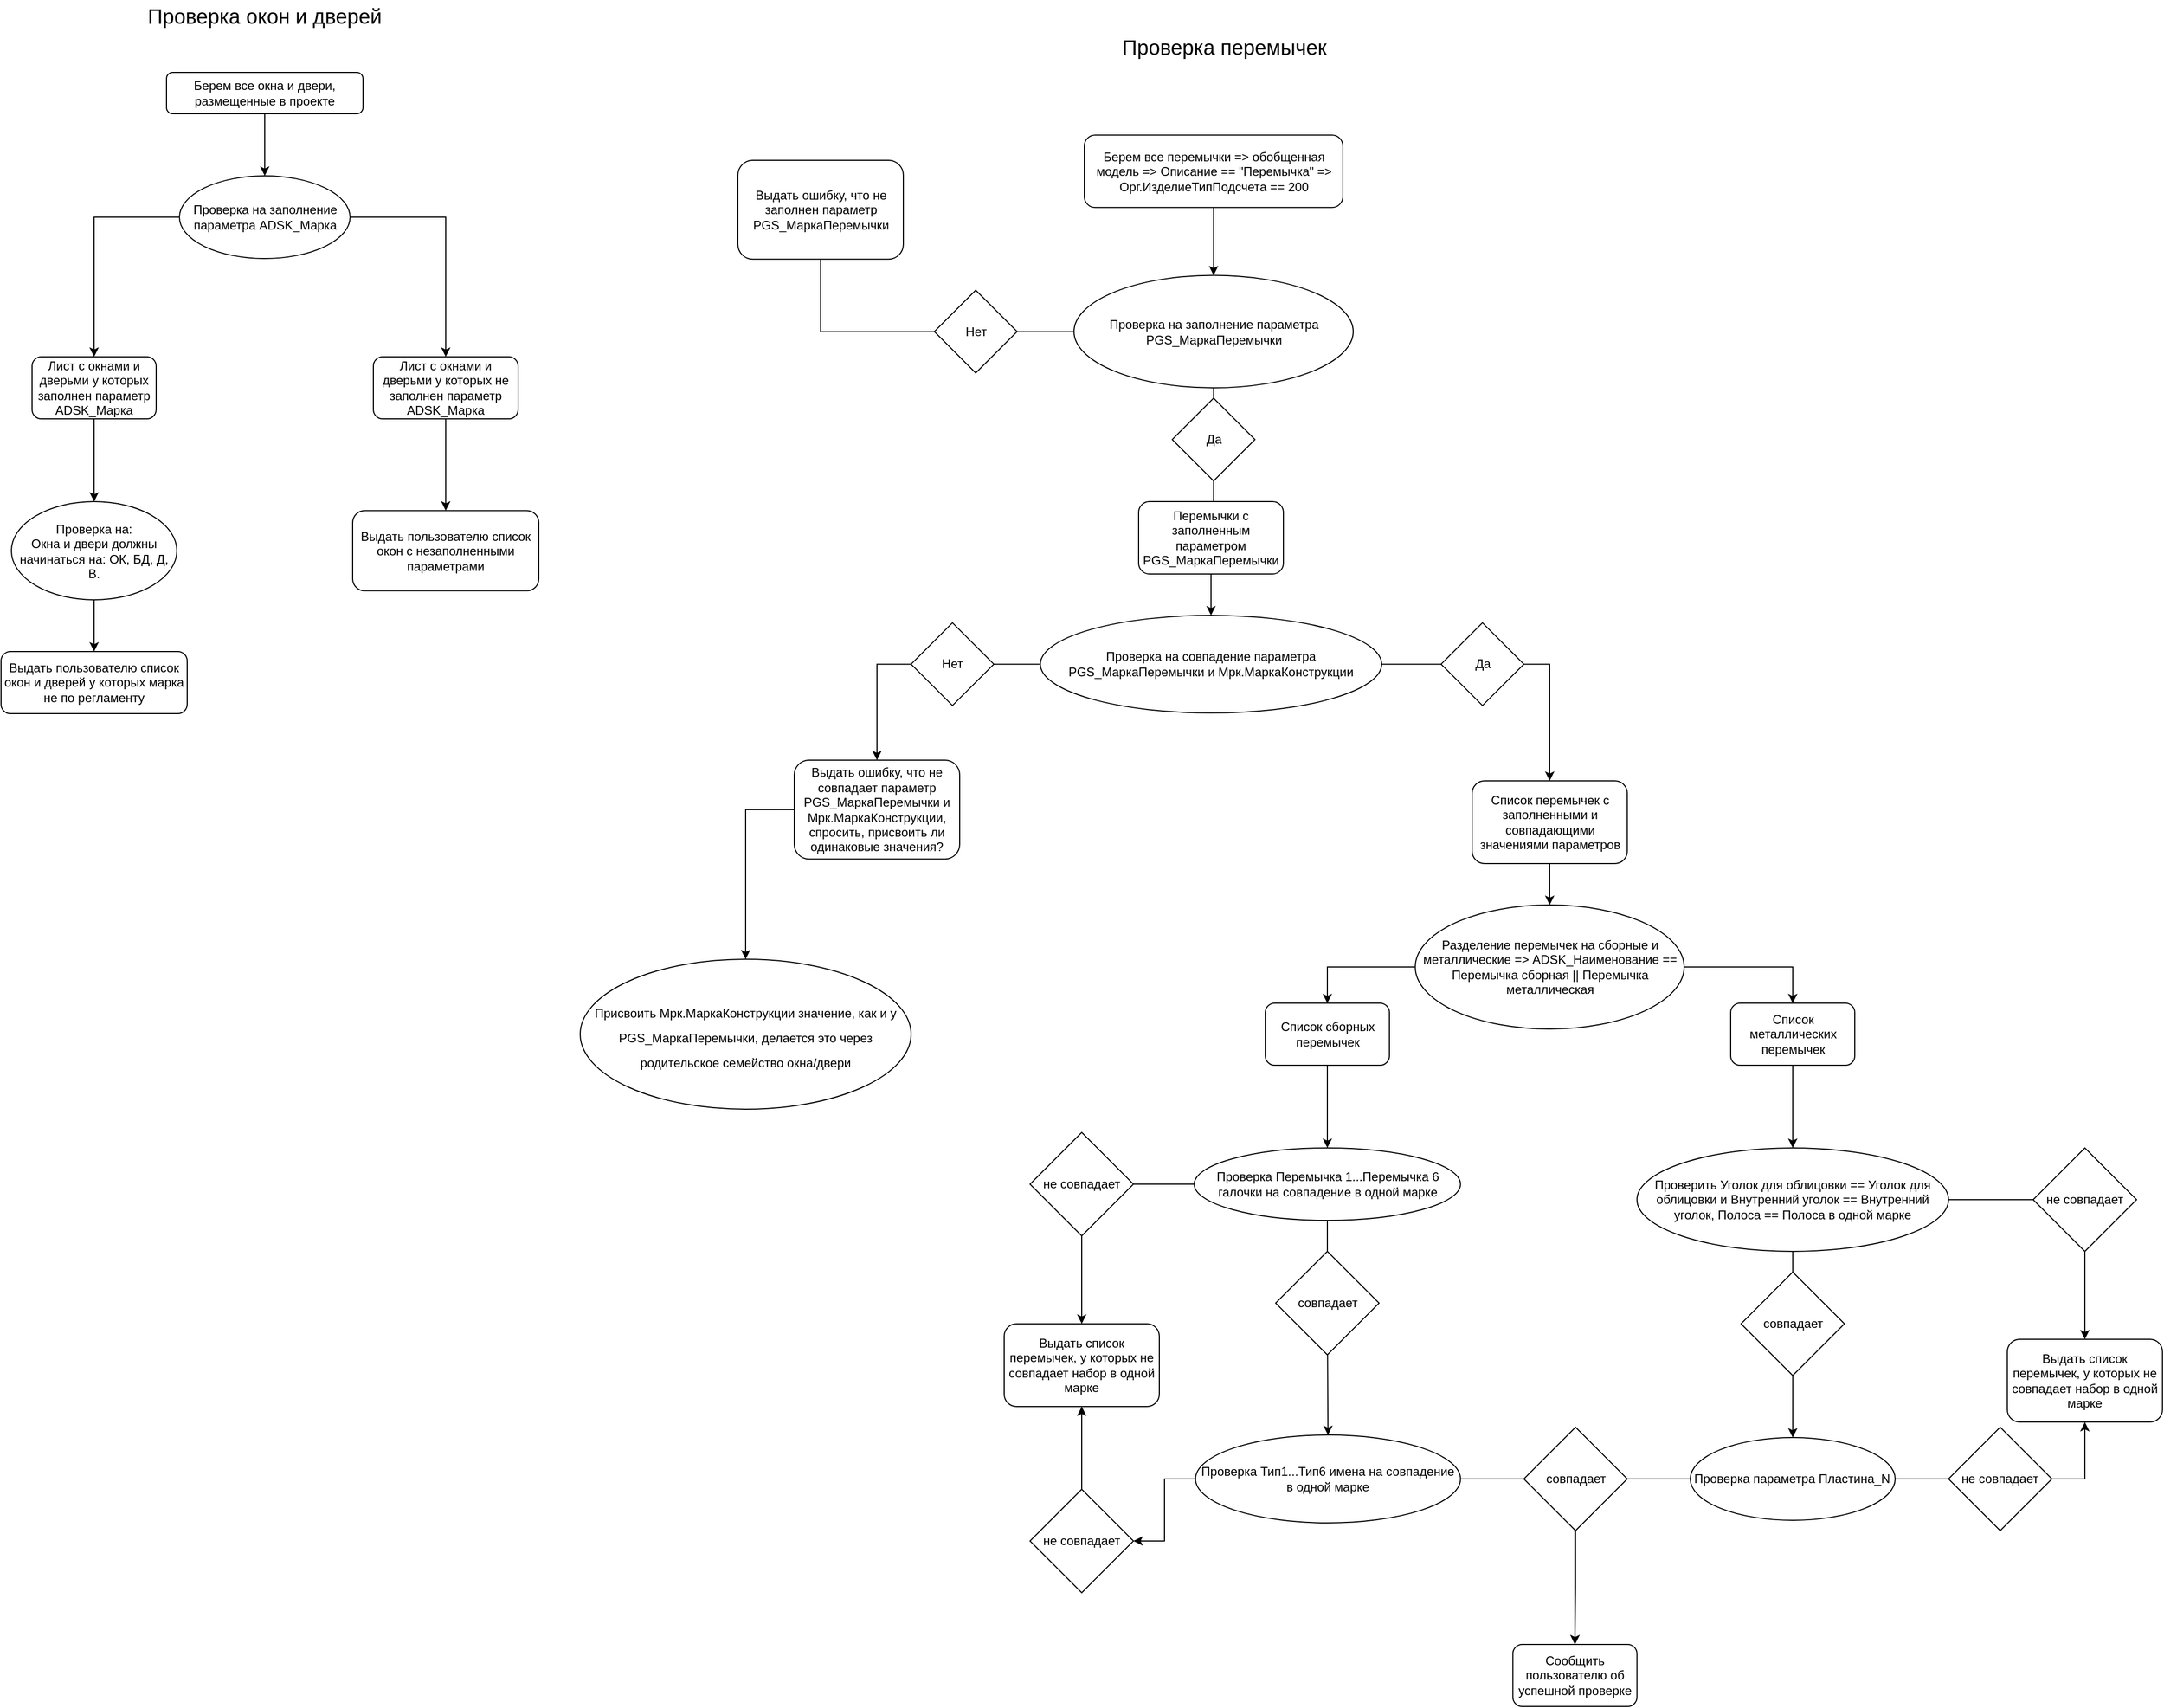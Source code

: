 <mxfile version="20.0.4" type="github">
  <diagram id="m1tGzAOqr1DimVHdDbeJ" name="Page-1">
    <mxGraphModel dx="3160" dy="1764" grid="1" gridSize="10" guides="1" tooltips="1" connect="1" arrows="1" fold="1" page="1" pageScale="1" pageWidth="1654" pageHeight="1169" math="0" shadow="0">
      <root>
        <mxCell id="0" />
        <mxCell id="1" parent="0" />
        <mxCell id="5MGfrIOmlQQpOf-t9UWs-4" value="" style="edgeStyle=orthogonalEdgeStyle;rounded=0;orthogonalLoop=1;jettySize=auto;html=1;entryX=0.5;entryY=0;entryDx=0;entryDy=0;" parent="1" source="5MGfrIOmlQQpOf-t9UWs-2" target="5MGfrIOmlQQpOf-t9UWs-26" edge="1">
          <mxGeometry relative="1" as="geometry">
            <mxPoint x="1235" y="446.25" as="targetPoint" />
          </mxGeometry>
        </mxCell>
        <mxCell id="5MGfrIOmlQQpOf-t9UWs-2" value="Берем все перемычки =&amp;gt; обобщенная модель =&amp;gt; Описание == &quot;Перемычка&quot; =&amp;gt; Орг.ИзделиеТипПодсчета == 200" style="rounded=1;whiteSpace=wrap;html=1;" parent="1" vertex="1">
          <mxGeometry x="1107.5" y="310.63" width="250" height="70" as="geometry" />
        </mxCell>
        <mxCell id="5MGfrIOmlQQpOf-t9UWs-7" value="" style="edgeStyle=orthogonalEdgeStyle;rounded=0;orthogonalLoop=1;jettySize=auto;html=1;" parent="1" source="5MGfrIOmlQQpOf-t9UWs-5" target="5MGfrIOmlQQpOf-t9UWs-6" edge="1">
          <mxGeometry relative="1" as="geometry" />
        </mxCell>
        <mxCell id="5MGfrIOmlQQpOf-t9UWs-5" value="Берем все окна и двери, размещенные в проекте" style="rounded=1;whiteSpace=wrap;html=1;" parent="1" vertex="1">
          <mxGeometry x="220" y="250" width="190" height="40" as="geometry" />
        </mxCell>
        <mxCell id="5MGfrIOmlQQpOf-t9UWs-9" value="" style="edgeStyle=orthogonalEdgeStyle;rounded=0;orthogonalLoop=1;jettySize=auto;html=1;" parent="1" source="5MGfrIOmlQQpOf-t9UWs-6" target="5MGfrIOmlQQpOf-t9UWs-8" edge="1">
          <mxGeometry relative="1" as="geometry" />
        </mxCell>
        <mxCell id="5MGfrIOmlQQpOf-t9UWs-11" style="edgeStyle=orthogonalEdgeStyle;rounded=0;orthogonalLoop=1;jettySize=auto;html=1;" parent="1" source="5MGfrIOmlQQpOf-t9UWs-6" target="5MGfrIOmlQQpOf-t9UWs-10" edge="1">
          <mxGeometry relative="1" as="geometry" />
        </mxCell>
        <mxCell id="5MGfrIOmlQQpOf-t9UWs-6" value="Проверка на заполнение параметра ADSK_Марка" style="ellipse;whiteSpace=wrap;html=1;" parent="1" vertex="1">
          <mxGeometry x="232.5" y="350" width="165" height="80" as="geometry" />
        </mxCell>
        <mxCell id="5MGfrIOmlQQpOf-t9UWs-13" value="" style="edgeStyle=orthogonalEdgeStyle;rounded=0;orthogonalLoop=1;jettySize=auto;html=1;" parent="1" source="5MGfrIOmlQQpOf-t9UWs-8" target="5MGfrIOmlQQpOf-t9UWs-12" edge="1">
          <mxGeometry relative="1" as="geometry" />
        </mxCell>
        <mxCell id="5MGfrIOmlQQpOf-t9UWs-8" value="Лист с окнами и дверьми у которых заполнен параметр ADSK_Марка" style="rounded=1;whiteSpace=wrap;html=1;" parent="1" vertex="1">
          <mxGeometry x="90" y="525" width="120" height="60" as="geometry" />
        </mxCell>
        <mxCell id="5MGfrIOmlQQpOf-t9UWs-15" style="edgeStyle=orthogonalEdgeStyle;rounded=0;orthogonalLoop=1;jettySize=auto;html=1;entryX=0.5;entryY=0;entryDx=0;entryDy=0;" parent="1" source="5MGfrIOmlQQpOf-t9UWs-10" target="5MGfrIOmlQQpOf-t9UWs-16" edge="1">
          <mxGeometry relative="1" as="geometry">
            <mxPoint x="490" y="665" as="targetPoint" />
          </mxGeometry>
        </mxCell>
        <mxCell id="5MGfrIOmlQQpOf-t9UWs-10" value="Лист с окнами и дверьми у которых не заполнен параметр ADSK_Марка" style="rounded=1;whiteSpace=wrap;html=1;" parent="1" vertex="1">
          <mxGeometry x="420" y="525" width="140" height="60" as="geometry" />
        </mxCell>
        <mxCell id="5MGfrIOmlQQpOf-t9UWs-18" value="" style="edgeStyle=orthogonalEdgeStyle;rounded=0;orthogonalLoop=1;jettySize=auto;html=1;" parent="1" source="5MGfrIOmlQQpOf-t9UWs-12" target="5MGfrIOmlQQpOf-t9UWs-17" edge="1">
          <mxGeometry relative="1" as="geometry" />
        </mxCell>
        <mxCell id="5MGfrIOmlQQpOf-t9UWs-12" value="Проверка на:&lt;br&gt;Окна и двери должны начинаться на: ОК, БД, Д, В." style="ellipse;whiteSpace=wrap;html=1;rounded=1;" parent="1" vertex="1">
          <mxGeometry x="70" y="665" width="160" height="95" as="geometry" />
        </mxCell>
        <mxCell id="5MGfrIOmlQQpOf-t9UWs-16" value="Выдать пользователю список окон с незаполненными параметрами" style="rounded=1;whiteSpace=wrap;html=1;" parent="1" vertex="1">
          <mxGeometry x="400" y="673.75" width="180" height="77.5" as="geometry" />
        </mxCell>
        <mxCell id="5MGfrIOmlQQpOf-t9UWs-17" value="Выдать пользователю список окон и дверей у которых марка не по регламенту" style="rounded=1;whiteSpace=wrap;html=1;" parent="1" vertex="1">
          <mxGeometry x="60" y="810" width="180" height="60" as="geometry" />
        </mxCell>
        <mxCell id="5MGfrIOmlQQpOf-t9UWs-24" value="&lt;font style=&quot;font-size: 20px;&quot;&gt;Проверка окон и дверей&lt;/font&gt;" style="text;html=1;strokeColor=none;fillColor=none;align=center;verticalAlign=middle;whiteSpace=wrap;rounded=0;" parent="1" vertex="1">
          <mxGeometry x="190" y="180" width="250" height="30" as="geometry" />
        </mxCell>
        <mxCell id="5MGfrIOmlQQpOf-t9UWs-25" value="&lt;font style=&quot;font-size: 20px;&quot;&gt;Проверка перемычек&lt;/font&gt;" style="text;html=1;strokeColor=none;fillColor=none;align=center;verticalAlign=middle;whiteSpace=wrap;rounded=0;" parent="1" vertex="1">
          <mxGeometry x="1117.5" y="210" width="250" height="30" as="geometry" />
        </mxCell>
        <mxCell id="5MGfrIOmlQQpOf-t9UWs-50" value="" style="edgeStyle=orthogonalEdgeStyle;rounded=0;orthogonalLoop=1;jettySize=auto;html=1;fontSize=12;" parent="1" source="5MGfrIOmlQQpOf-t9UWs-26" target="5MGfrIOmlQQpOf-t9UWs-49" edge="1">
          <mxGeometry relative="1" as="geometry" />
        </mxCell>
        <mxCell id="5MGfrIOmlQQpOf-t9UWs-26" value="Проверка на заполнение параметра PGS_МаркаПеремычки" style="ellipse;whiteSpace=wrap;html=1;rounded=1;" parent="1" vertex="1">
          <mxGeometry x="1097.5" y="446.25" width="270" height="108.75" as="geometry" />
        </mxCell>
        <mxCell id="5MGfrIOmlQQpOf-t9UWs-32" style="edgeStyle=orthogonalEdgeStyle;rounded=0;orthogonalLoop=1;jettySize=auto;html=1;fontSize=20;entryX=0.5;entryY=0;entryDx=0;entryDy=0;exitX=0;exitY=0.5;exitDx=0;exitDy=0;" parent="1" source="5MGfrIOmlQQpOf-t9UWs-29" target="5MGfrIOmlQQpOf-t9UWs-46" edge="1">
          <mxGeometry relative="1" as="geometry">
            <mxPoint x="770" y="775" as="targetPoint" />
          </mxGeometry>
        </mxCell>
        <mxCell id="5MGfrIOmlQQpOf-t9UWs-29" value="Выдать ошибку, что не совпадает параметр PGS_МаркаПеремычки и Мрк.МаркаКонструкции, спросить, присвоить ли одинаковые значения?" style="rounded=1;whiteSpace=wrap;html=1;" parent="1" vertex="1">
          <mxGeometry x="827" y="915" width="160" height="95.63" as="geometry" />
        </mxCell>
        <mxCell id="5MGfrIOmlQQpOf-t9UWs-46" value="&lt;font style=&quot;font-size: 12px;&quot;&gt;Присвоить Мрк.МаркаКонструкции значение, как и у PGS_МаркаПеремычки, делается это через родительское семейство окна/двери&lt;/font&gt;" style="ellipse;whiteSpace=wrap;html=1;fontSize=20;" parent="1" vertex="1">
          <mxGeometry x="620" y="1107.5" width="320" height="145" as="geometry" />
        </mxCell>
        <mxCell id="5MGfrIOmlQQpOf-t9UWs-47" value="Выдать ошибку, что не заполнен параметр PGS_МаркаПеремычки" style="rounded=1;whiteSpace=wrap;html=1;" parent="1" vertex="1">
          <mxGeometry x="772.5" y="335" width="160" height="95.63" as="geometry" />
        </mxCell>
        <mxCell id="5MGfrIOmlQQpOf-t9UWs-48" value="" style="edgeStyle=orthogonalEdgeStyle;rounded=0;orthogonalLoop=1;jettySize=auto;html=1;fontSize=20;endArrow=none;" parent="1" source="5MGfrIOmlQQpOf-t9UWs-26" target="5MGfrIOmlQQpOf-t9UWs-47" edge="1">
          <mxGeometry relative="1" as="geometry">
            <mxPoint x="1097.5" y="500.7" as="sourcePoint" />
            <mxPoint x="829.5" y="507.2" as="targetPoint" />
          </mxGeometry>
        </mxCell>
        <mxCell id="5MGfrIOmlQQpOf-t9UWs-51" style="edgeStyle=orthogonalEdgeStyle;rounded=0;orthogonalLoop=1;jettySize=auto;html=1;entryX=0.5;entryY=0;entryDx=0;entryDy=0;fontSize=12;" parent="1" source="5MGfrIOmlQQpOf-t9UWs-49" target="5MGfrIOmlQQpOf-t9UWs-29" edge="1">
          <mxGeometry relative="1" as="geometry" />
        </mxCell>
        <mxCell id="5MGfrIOmlQQpOf-t9UWs-59" style="edgeStyle=orthogonalEdgeStyle;rounded=0;orthogonalLoop=1;jettySize=auto;html=1;fontSize=12;entryX=0.5;entryY=0;entryDx=0;entryDy=0;" parent="1" source="5MGfrIOmlQQpOf-t9UWs-49" target="5MGfrIOmlQQpOf-t9UWs-60" edge="1">
          <mxGeometry relative="1" as="geometry">
            <mxPoint x="1572.5" y="822" as="targetPoint" />
          </mxGeometry>
        </mxCell>
        <mxCell id="5MGfrIOmlQQpOf-t9UWs-49" value="Проверка на совпадение параметра PGS_МаркаПеремычки и Мрк.МаркаКонструкции" style="ellipse;whiteSpace=wrap;html=1;rounded=1;" parent="1" vertex="1">
          <mxGeometry x="1065" y="775" width="330" height="94.38" as="geometry" />
        </mxCell>
        <mxCell id="5MGfrIOmlQQpOf-t9UWs-52" value="Перемычки с заполненным параметром PGS_МаркаПеремычки" style="rounded=1;whiteSpace=wrap;html=1;fontSize=12;" parent="1" vertex="1">
          <mxGeometry x="1160" y="665" width="140" height="70" as="geometry" />
        </mxCell>
        <mxCell id="5MGfrIOmlQQpOf-t9UWs-53" value="Нет" style="rhombus;whiteSpace=wrap;html=1;fontSize=12;" parent="1" vertex="1">
          <mxGeometry x="962.5" y="460.63" width="80" height="80" as="geometry" />
        </mxCell>
        <mxCell id="5MGfrIOmlQQpOf-t9UWs-56" value="Нет" style="rhombus;whiteSpace=wrap;html=1;fontSize=12;" parent="1" vertex="1">
          <mxGeometry x="940" y="782.19" width="80" height="80" as="geometry" />
        </mxCell>
        <mxCell id="5MGfrIOmlQQpOf-t9UWs-57" value="Да" style="rhombus;whiteSpace=wrap;html=1;fontSize=12;" parent="1" vertex="1">
          <mxGeometry x="1192.5" y="565" width="80" height="80" as="geometry" />
        </mxCell>
        <mxCell id="5MGfrIOmlQQpOf-t9UWs-58" value="Да" style="rhombus;whiteSpace=wrap;html=1;fontSize=12;" parent="1" vertex="1">
          <mxGeometry x="1452.5" y="782.19" width="80" height="80" as="geometry" />
        </mxCell>
        <mxCell id="5MGfrIOmlQQpOf-t9UWs-64" style="edgeStyle=orthogonalEdgeStyle;rounded=0;orthogonalLoop=1;jettySize=auto;html=1;fontSize=12;" parent="1" source="5MGfrIOmlQQpOf-t9UWs-60" target="5MGfrIOmlQQpOf-t9UWs-63" edge="1">
          <mxGeometry relative="1" as="geometry" />
        </mxCell>
        <mxCell id="5MGfrIOmlQQpOf-t9UWs-60" value="Список перемычек с заполненными и совпадающими значениями параметров" style="rounded=1;whiteSpace=wrap;html=1;fontSize=12;" parent="1" vertex="1">
          <mxGeometry x="1482.5" y="935" width="150" height="80" as="geometry" />
        </mxCell>
        <mxCell id="5MGfrIOmlQQpOf-t9UWs-68" value="" style="edgeStyle=orthogonalEdgeStyle;rounded=0;orthogonalLoop=1;jettySize=auto;html=1;fontSize=12;" parent="1" source="5MGfrIOmlQQpOf-t9UWs-61" target="5MGfrIOmlQQpOf-t9UWs-67" edge="1">
          <mxGeometry relative="1" as="geometry" />
        </mxCell>
        <mxCell id="5MGfrIOmlQQpOf-t9UWs-61" value="Список сборных перемычек" style="rounded=1;whiteSpace=wrap;html=1;" parent="1" vertex="1">
          <mxGeometry x="1282.5" y="1150" width="120" height="60" as="geometry" />
        </mxCell>
        <mxCell id="v8lRouueaaA9NP6aKBCu-1" style="edgeStyle=orthogonalEdgeStyle;rounded=0;orthogonalLoop=1;jettySize=auto;html=1;entryX=0.5;entryY=0;entryDx=0;entryDy=0;fontSize=12;" parent="1" source="5MGfrIOmlQQpOf-t9UWs-62" target="5MGfrIOmlQQpOf-t9UWs-75" edge="1">
          <mxGeometry relative="1" as="geometry" />
        </mxCell>
        <mxCell id="5MGfrIOmlQQpOf-t9UWs-62" value="Список металлических перемычек" style="rounded=1;whiteSpace=wrap;html=1;" parent="1" vertex="1">
          <mxGeometry x="1732.5" y="1150" width="120" height="60" as="geometry" />
        </mxCell>
        <mxCell id="5MGfrIOmlQQpOf-t9UWs-65" style="edgeStyle=orthogonalEdgeStyle;rounded=0;orthogonalLoop=1;jettySize=auto;html=1;entryX=0.5;entryY=0;entryDx=0;entryDy=0;fontSize=12;" parent="1" source="5MGfrIOmlQQpOf-t9UWs-63" target="5MGfrIOmlQQpOf-t9UWs-61" edge="1">
          <mxGeometry relative="1" as="geometry" />
        </mxCell>
        <mxCell id="5MGfrIOmlQQpOf-t9UWs-66" style="edgeStyle=orthogonalEdgeStyle;rounded=0;orthogonalLoop=1;jettySize=auto;html=1;entryX=0.5;entryY=0;entryDx=0;entryDy=0;fontSize=12;" parent="1" source="5MGfrIOmlQQpOf-t9UWs-63" target="5MGfrIOmlQQpOf-t9UWs-62" edge="1">
          <mxGeometry relative="1" as="geometry" />
        </mxCell>
        <mxCell id="5MGfrIOmlQQpOf-t9UWs-63" value="Разделение перемычек на сборные и металлические =&amp;gt; ADSK_Наименование == Перемычка сборная || Перемычка металлическая" style="ellipse;whiteSpace=wrap;html=1;" parent="1" vertex="1">
          <mxGeometry x="1427.5" y="1055" width="260" height="120" as="geometry" />
        </mxCell>
        <mxCell id="5MGfrIOmlQQpOf-t9UWs-73" style="edgeStyle=orthogonalEdgeStyle;rounded=0;orthogonalLoop=1;jettySize=auto;html=1;entryX=0.5;entryY=0;entryDx=0;entryDy=0;fontSize=12;startArrow=none;" parent="1" source="5MGfrIOmlQQpOf-t9UWs-69" target="5MGfrIOmlQQpOf-t9UWs-72" edge="1">
          <mxGeometry relative="1" as="geometry" />
        </mxCell>
        <mxCell id="5MGfrIOmlQQpOf-t9UWs-77" style="edgeStyle=orthogonalEdgeStyle;rounded=0;orthogonalLoop=1;jettySize=auto;html=1;entryX=0.5;entryY=0;entryDx=0;entryDy=0;fontSize=12;" parent="1" source="5MGfrIOmlQQpOf-t9UWs-67" target="5MGfrIOmlQQpOf-t9UWs-76" edge="1">
          <mxGeometry relative="1" as="geometry" />
        </mxCell>
        <mxCell id="5MGfrIOmlQQpOf-t9UWs-67" value="Проверка Перемычка 1...Перемычка 6 галочки на совпадение в одной марке" style="ellipse;whiteSpace=wrap;html=1;rounded=1;" parent="1" vertex="1">
          <mxGeometry x="1213.75" y="1290" width="257.5" height="70" as="geometry" />
        </mxCell>
        <mxCell id="5MGfrIOmlQQpOf-t9UWs-70" value="совпадает" style="rhombus;whiteSpace=wrap;html=1;fontSize=12;" parent="1" vertex="1">
          <mxGeometry x="1292.5" y="1390" width="100" height="100" as="geometry" />
        </mxCell>
        <mxCell id="5MGfrIOmlQQpOf-t9UWs-71" value="Сообщить пользователю об успешной проверке" style="rounded=1;whiteSpace=wrap;html=1;fontSize=12;" parent="1" vertex="1">
          <mxGeometry x="1521.88" y="1770" width="120" height="60" as="geometry" />
        </mxCell>
        <mxCell id="5MGfrIOmlQQpOf-t9UWs-72" value="Выдать список перемычек, у которых не совпадает набор в одной марке" style="rounded=1;whiteSpace=wrap;html=1;fontSize=12;" parent="1" vertex="1">
          <mxGeometry x="1030" y="1460" width="150" height="80" as="geometry" />
        </mxCell>
        <mxCell id="5MGfrIOmlQQpOf-t9UWs-69" value="не совпадает" style="rhombus;whiteSpace=wrap;html=1;fontSize=12;" parent="1" vertex="1">
          <mxGeometry x="1055" y="1275" width="100" height="100" as="geometry" />
        </mxCell>
        <mxCell id="5MGfrIOmlQQpOf-t9UWs-74" value="" style="edgeStyle=orthogonalEdgeStyle;rounded=0;orthogonalLoop=1;jettySize=auto;html=1;entryX=1;entryY=0.5;entryDx=0;entryDy=0;fontSize=12;endArrow=none;" parent="1" source="5MGfrIOmlQQpOf-t9UWs-67" target="5MGfrIOmlQQpOf-t9UWs-69" edge="1">
          <mxGeometry relative="1" as="geometry">
            <mxPoint x="1213.75" y="1325.0" as="sourcePoint" />
            <mxPoint x="1105" y="1460" as="targetPoint" />
          </mxGeometry>
        </mxCell>
        <mxCell id="v8lRouueaaA9NP6aKBCu-5" style="edgeStyle=orthogonalEdgeStyle;rounded=0;orthogonalLoop=1;jettySize=auto;html=1;fontSize=12;entryX=0.5;entryY=0;entryDx=0;entryDy=0;" parent="1" source="5MGfrIOmlQQpOf-t9UWs-75" target="v8lRouueaaA9NP6aKBCu-3" edge="1">
          <mxGeometry relative="1" as="geometry">
            <mxPoint x="2070" y="1210" as="targetPoint" />
          </mxGeometry>
        </mxCell>
        <mxCell id="v8lRouueaaA9NP6aKBCu-13" style="edgeStyle=orthogonalEdgeStyle;rounded=0;orthogonalLoop=1;jettySize=auto;html=1;fontSize=12;entryX=0.5;entryY=0;entryDx=0;entryDy=0;" parent="1" source="5MGfrIOmlQQpOf-t9UWs-75" target="v8lRouueaaA9NP6aKBCu-14" edge="1">
          <mxGeometry relative="1" as="geometry">
            <mxPoint x="1792.505" y="1550" as="targetPoint" />
          </mxGeometry>
        </mxCell>
        <mxCell id="5MGfrIOmlQQpOf-t9UWs-75" value="Проверить Уголок для облицовки == Уголок для облицовки и Внутренний уголок == Внутренний уголок, Полоса == Полоса в одной марке" style="ellipse;whiteSpace=wrap;html=1;rounded=1;" parent="1" vertex="1">
          <mxGeometry x="1641.88" y="1290" width="301.25" height="100" as="geometry" />
        </mxCell>
        <mxCell id="v8lRouueaaA9NP6aKBCu-11" style="edgeStyle=orthogonalEdgeStyle;rounded=0;orthogonalLoop=1;jettySize=auto;html=1;fontSize=12;" parent="1" source="5MGfrIOmlQQpOf-t9UWs-76" target="v8lRouueaaA9NP6aKBCu-7" edge="1">
          <mxGeometry relative="1" as="geometry" />
        </mxCell>
        <mxCell id="v8lRouueaaA9NP6aKBCu-18" style="edgeStyle=orthogonalEdgeStyle;rounded=0;orthogonalLoop=1;jettySize=auto;html=1;entryX=0.5;entryY=0;entryDx=0;entryDy=0;fontSize=12;" parent="1" source="5MGfrIOmlQQpOf-t9UWs-76" target="5MGfrIOmlQQpOf-t9UWs-71" edge="1">
          <mxGeometry relative="1" as="geometry" />
        </mxCell>
        <mxCell id="5MGfrIOmlQQpOf-t9UWs-76" value="Проверка Тип1...Тип6 имена на совпадение в одной марке" style="ellipse;whiteSpace=wrap;html=1;rounded=1;" parent="1" vertex="1">
          <mxGeometry x="1215" y="1567.5" width="256.25" height="85" as="geometry" />
        </mxCell>
        <mxCell id="v8lRouueaaA9NP6aKBCu-3" value="Выдать список перемычек, у которых не совпадает набор в одной марке" style="rounded=1;whiteSpace=wrap;html=1;fontSize=12;" parent="1" vertex="1">
          <mxGeometry x="2000" y="1475" width="150" height="80" as="geometry" />
        </mxCell>
        <mxCell id="v8lRouueaaA9NP6aKBCu-4" value="не совпадает" style="rhombus;whiteSpace=wrap;html=1;fontSize=12;" parent="1" vertex="1">
          <mxGeometry x="2025" y="1290" width="100" height="100" as="geometry" />
        </mxCell>
        <mxCell id="v8lRouueaaA9NP6aKBCu-7" value="не совпадает" style="rhombus;whiteSpace=wrap;html=1;fontSize=12;" parent="1" vertex="1">
          <mxGeometry x="1055" y="1620" width="100" height="100" as="geometry" />
        </mxCell>
        <mxCell id="v8lRouueaaA9NP6aKBCu-9" value="" style="endArrow=classic;html=1;rounded=0;fontSize=12;exitX=0.5;exitY=0;exitDx=0;exitDy=0;entryX=0.5;entryY=1;entryDx=0;entryDy=0;" parent="1" source="v8lRouueaaA9NP6aKBCu-7" target="5MGfrIOmlQQpOf-t9UWs-72" edge="1">
          <mxGeometry width="50" height="50" relative="1" as="geometry">
            <mxPoint x="1430" y="1530" as="sourcePoint" />
            <mxPoint x="1480" y="1480" as="targetPoint" />
          </mxGeometry>
        </mxCell>
        <mxCell id="v8lRouueaaA9NP6aKBCu-12" value="совпадает" style="rhombus;whiteSpace=wrap;html=1;fontSize=12;" parent="1" vertex="1">
          <mxGeometry x="1742.51" y="1410" width="100" height="100" as="geometry" />
        </mxCell>
        <mxCell id="v8lRouueaaA9NP6aKBCu-16" style="edgeStyle=orthogonalEdgeStyle;rounded=0;orthogonalLoop=1;jettySize=auto;html=1;fontSize=12;entryX=0.5;entryY=1;entryDx=0;entryDy=0;" parent="1" source="v8lRouueaaA9NP6aKBCu-14" target="v8lRouueaaA9NP6aKBCu-3" edge="1">
          <mxGeometry relative="1" as="geometry">
            <mxPoint x="2080" y="1610" as="targetPoint" />
          </mxGeometry>
        </mxCell>
        <mxCell id="v8lRouueaaA9NP6aKBCu-17" style="edgeStyle=orthogonalEdgeStyle;rounded=0;orthogonalLoop=1;jettySize=auto;html=1;entryX=0.5;entryY=0;entryDx=0;entryDy=0;fontSize=12;startArrow=none;" parent="1" source="v8lRouueaaA9NP6aKBCu-19" target="5MGfrIOmlQQpOf-t9UWs-71" edge="1">
          <mxGeometry relative="1" as="geometry" />
        </mxCell>
        <mxCell id="v8lRouueaaA9NP6aKBCu-14" value="Проверка параметра Пластина_N" style="ellipse;whiteSpace=wrap;html=1;rounded=1;" parent="1" vertex="1">
          <mxGeometry x="1693.43" y="1570" width="198.13" height="80" as="geometry" />
        </mxCell>
        <mxCell id="v8lRouueaaA9NP6aKBCu-15" value="не совпадает" style="rhombus;whiteSpace=wrap;html=1;fontSize=12;" parent="1" vertex="1">
          <mxGeometry x="1943.13" y="1560" width="100" height="100" as="geometry" />
        </mxCell>
        <mxCell id="v8lRouueaaA9NP6aKBCu-19" value="совпадает" style="rhombus;whiteSpace=wrap;html=1;fontSize=12;" parent="1" vertex="1">
          <mxGeometry x="1532.5" y="1560" width="100" height="100" as="geometry" />
        </mxCell>
        <mxCell id="v8lRouueaaA9NP6aKBCu-20" value="" style="edgeStyle=orthogonalEdgeStyle;rounded=0;orthogonalLoop=1;jettySize=auto;html=1;fontSize=12;endArrow=none;" parent="1" source="v8lRouueaaA9NP6aKBCu-14" target="v8lRouueaaA9NP6aKBCu-19" edge="1">
          <mxGeometry relative="1" as="geometry">
            <mxPoint x="1693.43" y="1610" as="sourcePoint" />
            <mxPoint x="1581.88" y="1770" as="targetPoint" />
          </mxGeometry>
        </mxCell>
      </root>
    </mxGraphModel>
  </diagram>
</mxfile>
